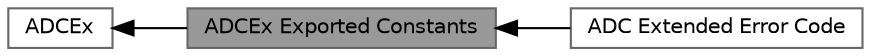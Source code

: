 digraph "ADCEx Exported Constants"
{
 // LATEX_PDF_SIZE
  bgcolor="transparent";
  edge [fontname=Helvetica,fontsize=10,labelfontname=Helvetica,labelfontsize=10];
  node [fontname=Helvetica,fontsize=10,shape=box,height=0.2,width=0.4];
  rankdir=LR;
  Node2 [id="Node000002",label="ADCEx",height=0.2,width=0.4,color="grey40", fillcolor="white", style="filled",URL="$group___a_d_c_ex.html",tooltip="ADC Extended HAL module driver."];
  Node3 [id="Node000003",label="ADC Extended Error Code",height=0.2,width=0.4,color="grey40", fillcolor="white", style="filled",URL="$group___a_d_c_ex___error___code.html",tooltip=" "];
  Node1 [id="Node000001",label="ADCEx Exported Constants",height=0.2,width=0.4,color="gray40", fillcolor="grey60", style="filled", fontcolor="black",tooltip=" "];
  Node2->Node1 [shape=plaintext, dir="back", style="solid"];
  Node1->Node3 [shape=plaintext, dir="back", style="solid"];
}
